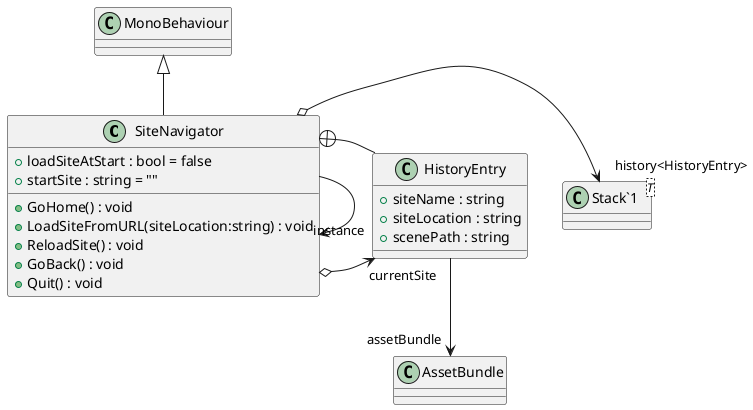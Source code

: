@startuml
class SiteNavigator {
    + loadSiteAtStart : bool = false
    + startSite : string = ""
    + GoHome() : void
    + LoadSiteFromURL(siteLocation:string) : void
    + ReloadSite() : void
    + GoBack() : void
    + Quit() : void
}
class HistoryEntry {
    + siteName : string
    + siteLocation : string
    + scenePath : string
}
class "Stack`1"<T> {
}
MonoBehaviour <|-- SiteNavigator
SiteNavigator o-> "history<HistoryEntry>" "Stack`1"
SiteNavigator o-> "currentSite" HistoryEntry
SiteNavigator --> "instance" SiteNavigator
SiteNavigator +-- HistoryEntry
HistoryEntry --> "assetBundle" AssetBundle
@enduml
